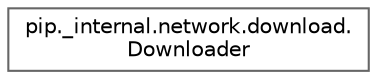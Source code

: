 digraph "Graphical Class Hierarchy"
{
 // LATEX_PDF_SIZE
  bgcolor="transparent";
  edge [fontname=Helvetica,fontsize=10,labelfontname=Helvetica,labelfontsize=10];
  node [fontname=Helvetica,fontsize=10,shape=box,height=0.2,width=0.4];
  rankdir="LR";
  Node0 [id="Node000000",label="pip._internal.network.download.\lDownloader",height=0.2,width=0.4,color="grey40", fillcolor="white", style="filled",URL="$db/de8/classpip_1_1__internal_1_1network_1_1download_1_1Downloader.html",tooltip=" "];
}
